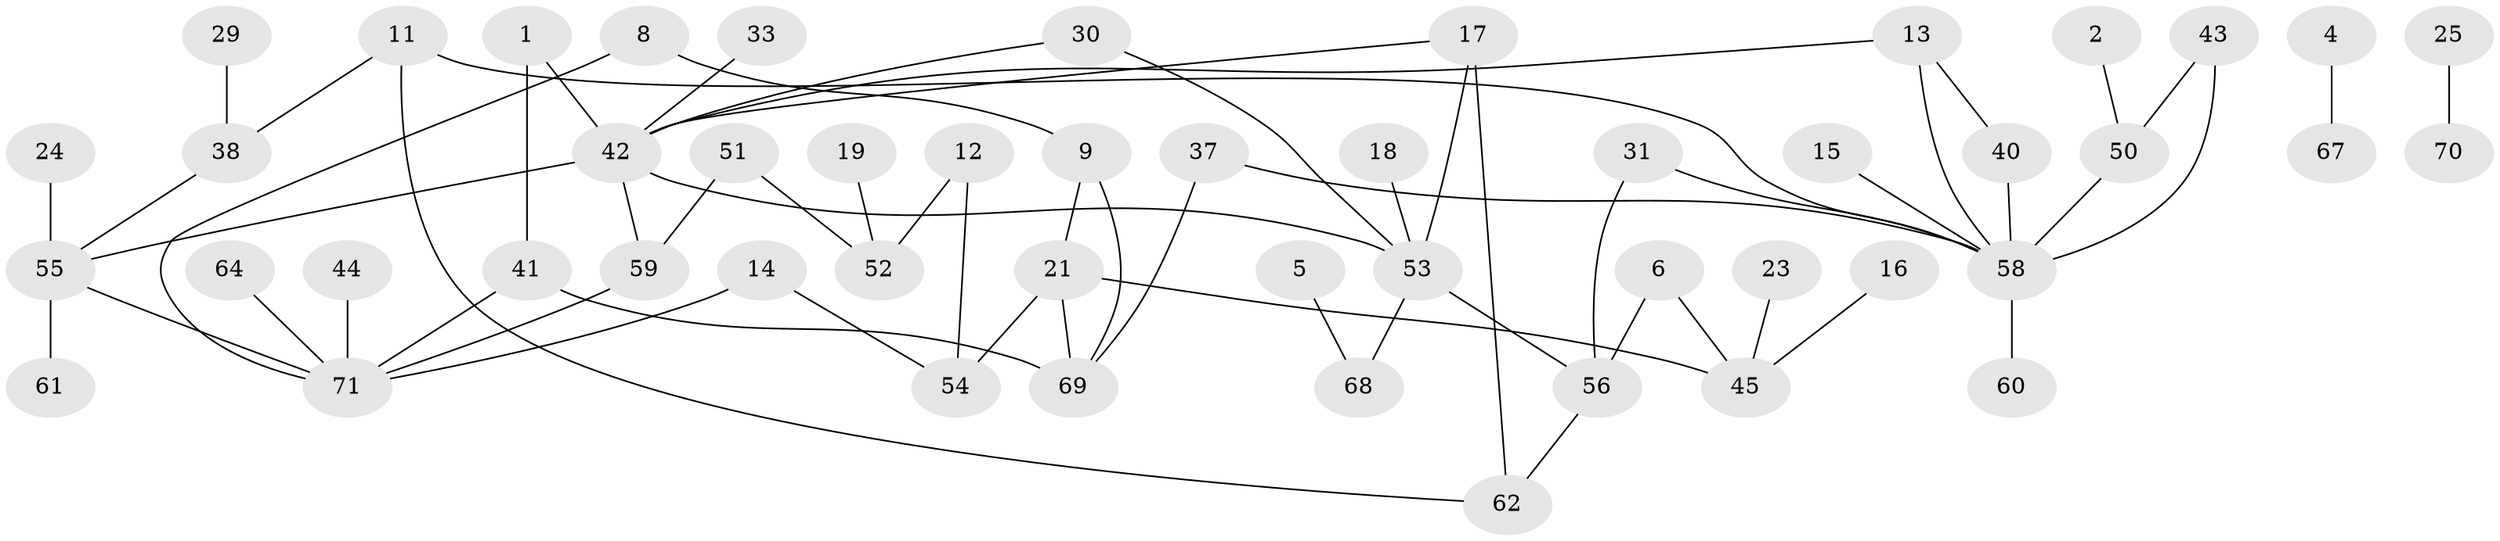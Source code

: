 // original degree distribution, {2: 0.2765957446808511, 4: 0.05673758865248227, 5: 0.03546099290780142, 3: 0.18439716312056736, 1: 0.3191489361702128, 0: 0.11347517730496454, 6: 0.014184397163120567}
// Generated by graph-tools (version 1.1) at 2025/49/03/09/25 03:49:08]
// undirected, 50 vertices, 63 edges
graph export_dot {
graph [start="1"]
  node [color=gray90,style=filled];
  1;
  2;
  4;
  5;
  6;
  8;
  9;
  11;
  12;
  13;
  14;
  15;
  16;
  17;
  18;
  19;
  21;
  23;
  24;
  25;
  29;
  30;
  31;
  33;
  37;
  38;
  40;
  41;
  42;
  43;
  44;
  45;
  50;
  51;
  52;
  53;
  54;
  55;
  56;
  58;
  59;
  60;
  61;
  62;
  64;
  67;
  68;
  69;
  70;
  71;
  1 -- 41 [weight=1.0];
  1 -- 42 [weight=1.0];
  2 -- 50 [weight=1.0];
  4 -- 67 [weight=1.0];
  5 -- 68 [weight=1.0];
  6 -- 45 [weight=1.0];
  6 -- 56 [weight=1.0];
  8 -- 9 [weight=1.0];
  8 -- 71 [weight=1.0];
  9 -- 21 [weight=1.0];
  9 -- 69 [weight=1.0];
  11 -- 38 [weight=1.0];
  11 -- 58 [weight=1.0];
  11 -- 62 [weight=1.0];
  12 -- 52 [weight=1.0];
  12 -- 54 [weight=1.0];
  13 -- 40 [weight=1.0];
  13 -- 42 [weight=1.0];
  13 -- 58 [weight=1.0];
  14 -- 54 [weight=1.0];
  14 -- 71 [weight=1.0];
  15 -- 58 [weight=1.0];
  16 -- 45 [weight=1.0];
  17 -- 42 [weight=1.0];
  17 -- 53 [weight=1.0];
  17 -- 62 [weight=1.0];
  18 -- 53 [weight=1.0];
  19 -- 52 [weight=1.0];
  21 -- 45 [weight=1.0];
  21 -- 54 [weight=1.0];
  21 -- 69 [weight=1.0];
  23 -- 45 [weight=1.0];
  24 -- 55 [weight=1.0];
  25 -- 70 [weight=1.0];
  29 -- 38 [weight=1.0];
  30 -- 42 [weight=1.0];
  30 -- 53 [weight=1.0];
  31 -- 56 [weight=1.0];
  31 -- 58 [weight=1.0];
  33 -- 42 [weight=1.0];
  37 -- 58 [weight=1.0];
  37 -- 69 [weight=1.0];
  38 -- 55 [weight=1.0];
  40 -- 58 [weight=1.0];
  41 -- 69 [weight=2.0];
  41 -- 71 [weight=1.0];
  42 -- 53 [weight=1.0];
  42 -- 55 [weight=1.0];
  42 -- 59 [weight=1.0];
  43 -- 50 [weight=1.0];
  43 -- 58 [weight=1.0];
  44 -- 71 [weight=1.0];
  50 -- 58 [weight=1.0];
  51 -- 52 [weight=1.0];
  51 -- 59 [weight=1.0];
  53 -- 56 [weight=1.0];
  53 -- 68 [weight=1.0];
  55 -- 61 [weight=1.0];
  55 -- 71 [weight=1.0];
  56 -- 62 [weight=1.0];
  58 -- 60 [weight=1.0];
  59 -- 71 [weight=1.0];
  64 -- 71 [weight=1.0];
}
